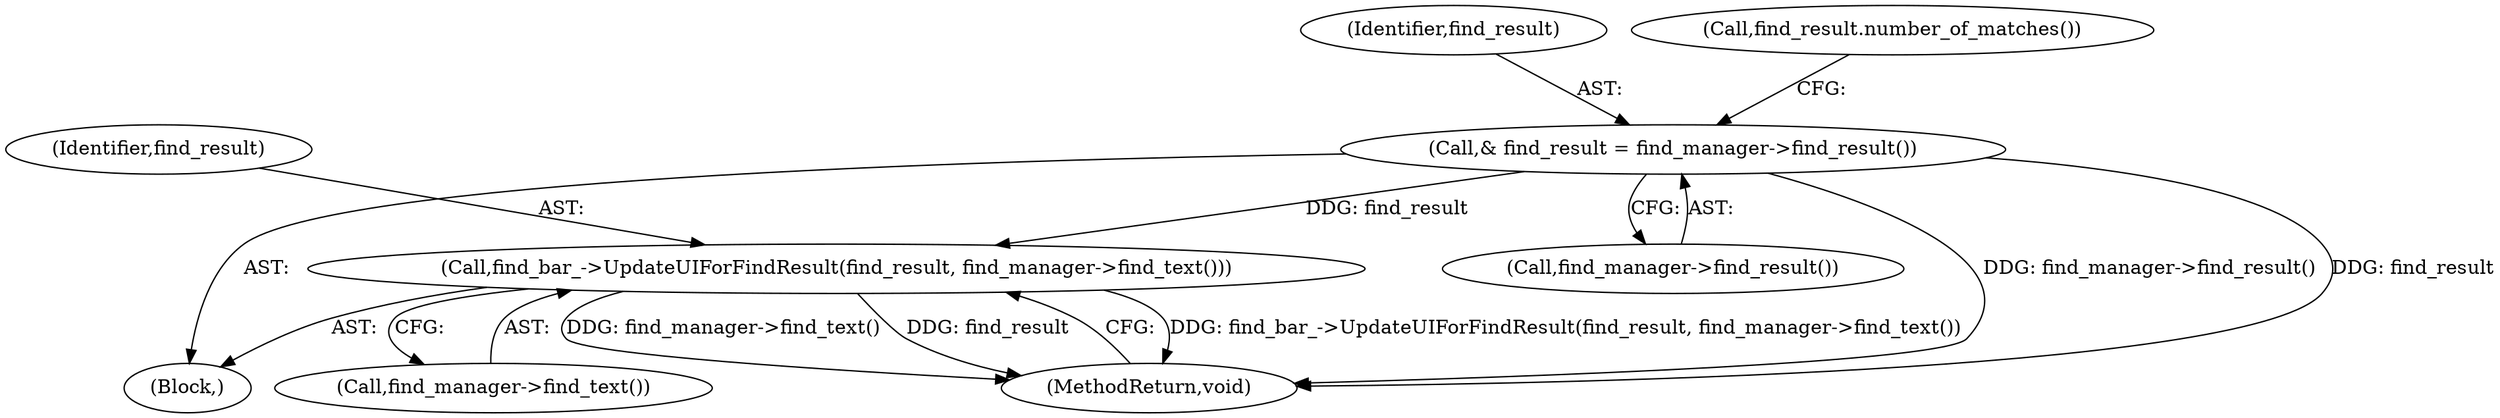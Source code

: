 digraph "1_Chrome_c90c6ca59378d7e86d1a2f28fe96bada35df1508_6@del" {
"1000108" [label="(Call,& find_result = find_manager->find_result())"];
"1000132" [label="(Call,find_bar_->UpdateUIForFindResult(find_result, find_manager->find_text()))"];
"1000110" [label="(Call,find_manager->find_result())"];
"1000134" [label="(Call,find_manager->find_text())"];
"1000132" [label="(Call,find_bar_->UpdateUIForFindResult(find_result, find_manager->find_text()))"];
"1000135" [label="(MethodReturn,void)"];
"1000133" [label="(Identifier,find_result)"];
"1000102" [label="(Block,)"];
"1000109" [label="(Identifier,find_result)"];
"1000113" [label="(Call,find_result.number_of_matches())"];
"1000108" [label="(Call,& find_result = find_manager->find_result())"];
"1000108" -> "1000102"  [label="AST: "];
"1000108" -> "1000110"  [label="CFG: "];
"1000109" -> "1000108"  [label="AST: "];
"1000110" -> "1000108"  [label="AST: "];
"1000113" -> "1000108"  [label="CFG: "];
"1000108" -> "1000135"  [label="DDG: find_manager->find_result()"];
"1000108" -> "1000135"  [label="DDG: find_result"];
"1000108" -> "1000132"  [label="DDG: find_result"];
"1000132" -> "1000102"  [label="AST: "];
"1000132" -> "1000134"  [label="CFG: "];
"1000133" -> "1000132"  [label="AST: "];
"1000134" -> "1000132"  [label="AST: "];
"1000135" -> "1000132"  [label="CFG: "];
"1000132" -> "1000135"  [label="DDG: find_bar_->UpdateUIForFindResult(find_result, find_manager->find_text())"];
"1000132" -> "1000135"  [label="DDG: find_manager->find_text()"];
"1000132" -> "1000135"  [label="DDG: find_result"];
}
